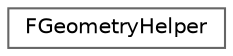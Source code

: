 digraph "Graphical Class Hierarchy"
{
 // INTERACTIVE_SVG=YES
 // LATEX_PDF_SIZE
  bgcolor="transparent";
  edge [fontname=Helvetica,fontsize=10,labelfontname=Helvetica,labelfontsize=10];
  node [fontname=Helvetica,fontsize=10,shape=box,height=0.2,width=0.4];
  rankdir="LR";
  Node0 [id="Node000000",label="FGeometryHelper",height=0.2,width=0.4,color="grey40", fillcolor="white", style="filled",URL="$d9/d4b/classFGeometryHelper.html",tooltip=" "];
}
